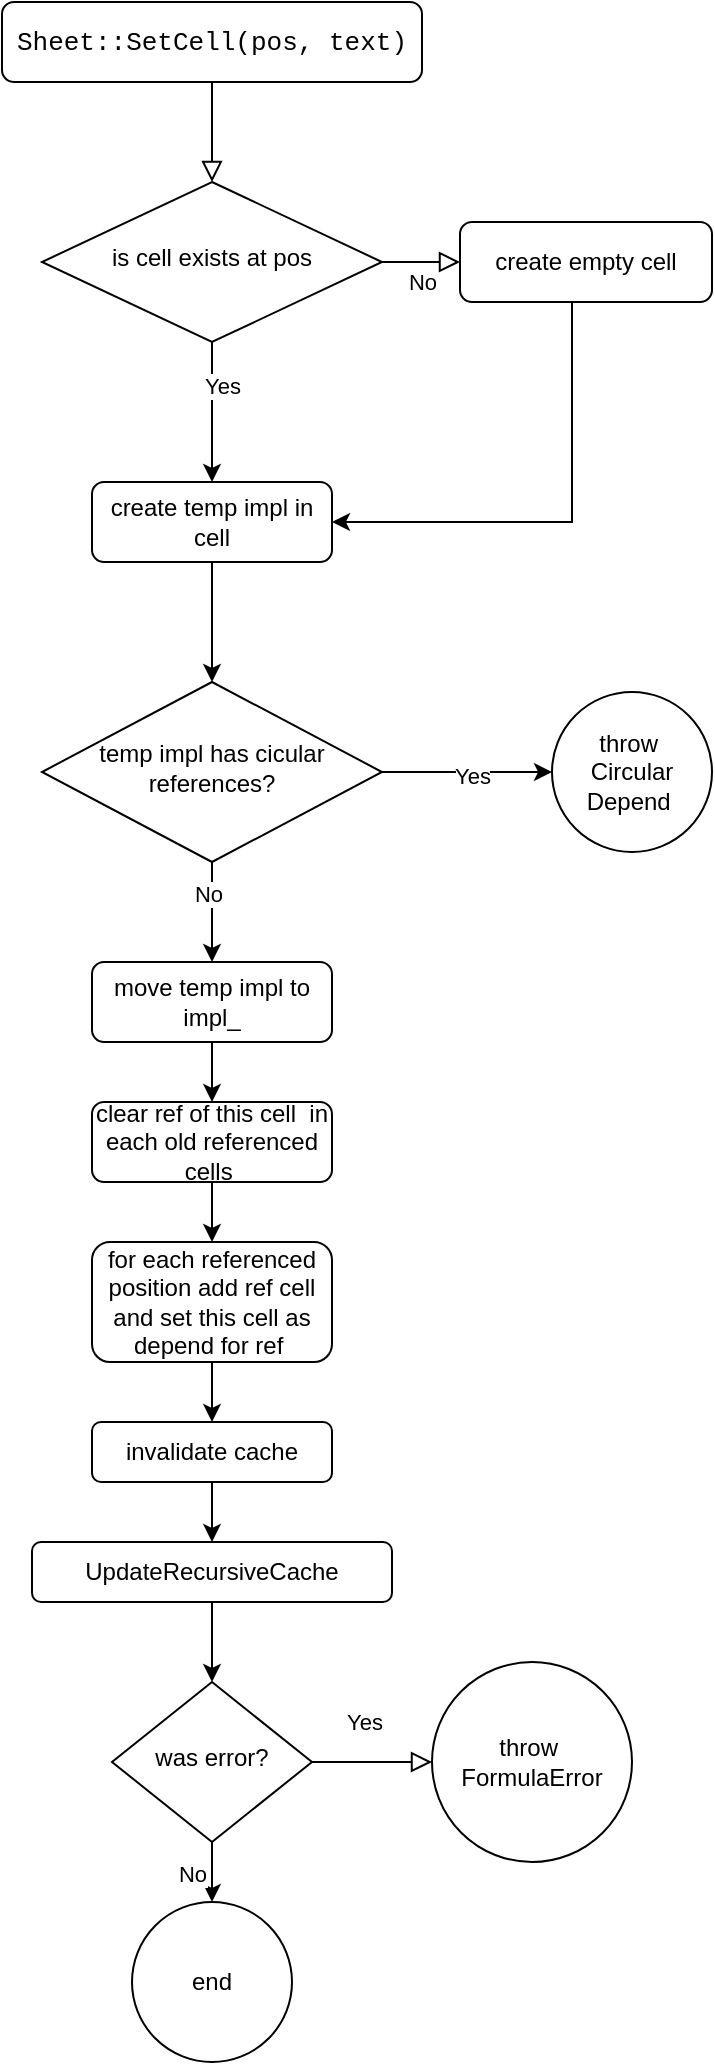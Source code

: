 <mxfile version="24.7.7">
  <diagram id="C5RBs43oDa-KdzZeNtuy" name="Page-1">
    <mxGraphModel dx="1434" dy="739" grid="1" gridSize="10" guides="1" tooltips="1" connect="1" arrows="1" fold="1" page="1" pageScale="1" pageWidth="827" pageHeight="1169" math="0" shadow="0">
      <root>
        <mxCell id="WIyWlLk6GJQsqaUBKTNV-0" />
        <mxCell id="WIyWlLk6GJQsqaUBKTNV-1" parent="WIyWlLk6GJQsqaUBKTNV-0" />
        <mxCell id="WIyWlLk6GJQsqaUBKTNV-2" value="" style="rounded=0;html=1;jettySize=auto;orthogonalLoop=1;fontSize=11;endArrow=block;endFill=0;endSize=8;strokeWidth=1;shadow=0;labelBackgroundColor=none;edgeStyle=orthogonalEdgeStyle;" parent="WIyWlLk6GJQsqaUBKTNV-1" source="WIyWlLk6GJQsqaUBKTNV-3" target="WIyWlLk6GJQsqaUBKTNV-6" edge="1">
          <mxGeometry relative="1" as="geometry" />
        </mxCell>
        <mxCell id="WIyWlLk6GJQsqaUBKTNV-3" value="&lt;div style=&quot;font-family: Consolas, &amp;quot;Courier New&amp;quot;, monospace; font-size: 13px; line-height: 18px; white-space: pre;&quot;&gt;&lt;span style=&quot;background-color: rgb(255, 255, 255);&quot;&gt;Sheet::SetCell(pos, text)&lt;/span&gt;&lt;/div&gt;" style="rounded=1;whiteSpace=wrap;html=1;fontSize=12;glass=0;strokeWidth=1;shadow=0;fillColor=#FFFFFF;" parent="WIyWlLk6GJQsqaUBKTNV-1" vertex="1">
          <mxGeometry x="115" y="80" width="210" height="40" as="geometry" />
        </mxCell>
        <mxCell id="WIyWlLk6GJQsqaUBKTNV-5" value="No" style="edgeStyle=orthogonalEdgeStyle;rounded=0;html=1;jettySize=auto;orthogonalLoop=1;fontSize=11;endArrow=block;endFill=0;endSize=8;strokeWidth=1;shadow=0;labelBackgroundColor=none;" parent="WIyWlLk6GJQsqaUBKTNV-1" source="WIyWlLk6GJQsqaUBKTNV-6" target="WIyWlLk6GJQsqaUBKTNV-7" edge="1">
          <mxGeometry y="10" relative="1" as="geometry">
            <mxPoint as="offset" />
          </mxGeometry>
        </mxCell>
        <mxCell id="zDA-3QFlL4MyqwI9kcaR-1" value="" style="edgeStyle=orthogonalEdgeStyle;rounded=0;orthogonalLoop=1;jettySize=auto;html=1;" parent="WIyWlLk6GJQsqaUBKTNV-1" source="WIyWlLk6GJQsqaUBKTNV-6" target="zDA-3QFlL4MyqwI9kcaR-0" edge="1">
          <mxGeometry relative="1" as="geometry" />
        </mxCell>
        <mxCell id="zDA-3QFlL4MyqwI9kcaR-2" value="Yes" style="edgeLabel;html=1;align=center;verticalAlign=middle;resizable=0;points=[];" parent="zDA-3QFlL4MyqwI9kcaR-1" vertex="1" connectable="0">
          <mxGeometry x="-0.371" y="5" relative="1" as="geometry">
            <mxPoint as="offset" />
          </mxGeometry>
        </mxCell>
        <mxCell id="WIyWlLk6GJQsqaUBKTNV-6" value="is cell exists at pos" style="rhombus;whiteSpace=wrap;html=1;shadow=0;fontFamily=Helvetica;fontSize=12;align=center;strokeWidth=1;spacing=6;spacingTop=-4;" parent="WIyWlLk6GJQsqaUBKTNV-1" vertex="1">
          <mxGeometry x="135" y="170" width="170" height="80" as="geometry" />
        </mxCell>
        <mxCell id="zDA-3QFlL4MyqwI9kcaR-3" style="edgeStyle=orthogonalEdgeStyle;rounded=0;orthogonalLoop=1;jettySize=auto;html=1;entryX=1;entryY=0.5;entryDx=0;entryDy=0;" parent="WIyWlLk6GJQsqaUBKTNV-1" source="WIyWlLk6GJQsqaUBKTNV-7" target="zDA-3QFlL4MyqwI9kcaR-0" edge="1">
          <mxGeometry relative="1" as="geometry">
            <Array as="points">
              <mxPoint x="400" y="340" />
            </Array>
          </mxGeometry>
        </mxCell>
        <mxCell id="WIyWlLk6GJQsqaUBKTNV-7" value="create empty&amp;nbsp;&lt;span style=&quot;background-color: initial;&quot;&gt;cell&lt;/span&gt;" style="rounded=1;whiteSpace=wrap;html=1;fontSize=12;glass=0;strokeWidth=1;shadow=0;" parent="WIyWlLk6GJQsqaUBKTNV-1" vertex="1">
          <mxGeometry x="344" y="190" width="126" height="40" as="geometry" />
        </mxCell>
        <mxCell id="zDA-3QFlL4MyqwI9kcaR-12" style="edgeStyle=orthogonalEdgeStyle;rounded=0;orthogonalLoop=1;jettySize=auto;html=1;entryX=0.5;entryY=0;entryDx=0;entryDy=0;" parent="WIyWlLk6GJQsqaUBKTNV-1" source="WIyWlLk6GJQsqaUBKTNV-11" target="zDA-3QFlL4MyqwI9kcaR-11" edge="1">
          <mxGeometry relative="1" as="geometry" />
        </mxCell>
        <mxCell id="WIyWlLk6GJQsqaUBKTNV-11" value="move temp impl to impl_" style="rounded=1;whiteSpace=wrap;html=1;fontSize=12;glass=0;strokeWidth=1;shadow=0;" parent="WIyWlLk6GJQsqaUBKTNV-1" vertex="1">
          <mxGeometry x="160" y="560" width="120" height="40" as="geometry" />
        </mxCell>
        <mxCell id="zDA-3QFlL4MyqwI9kcaR-5" style="edgeStyle=orthogonalEdgeStyle;rounded=0;orthogonalLoop=1;jettySize=auto;html=1;entryX=0.5;entryY=0;entryDx=0;entryDy=0;" parent="WIyWlLk6GJQsqaUBKTNV-1" source="zDA-3QFlL4MyqwI9kcaR-0" target="zDA-3QFlL4MyqwI9kcaR-4" edge="1">
          <mxGeometry relative="1" as="geometry" />
        </mxCell>
        <mxCell id="zDA-3QFlL4MyqwI9kcaR-0" value="create temp impl in cell" style="rounded=1;whiteSpace=wrap;html=1;fontSize=12;glass=0;strokeWidth=1;shadow=0;" parent="WIyWlLk6GJQsqaUBKTNV-1" vertex="1">
          <mxGeometry x="160" y="320" width="120" height="40" as="geometry" />
        </mxCell>
        <mxCell id="zDA-3QFlL4MyqwI9kcaR-6" style="edgeStyle=orthogonalEdgeStyle;rounded=0;orthogonalLoop=1;jettySize=auto;html=1;exitX=1;exitY=0.5;exitDx=0;exitDy=0;entryX=0;entryY=0.5;entryDx=0;entryDy=0;" parent="WIyWlLk6GJQsqaUBKTNV-1" source="zDA-3QFlL4MyqwI9kcaR-4" target="zDA-3QFlL4MyqwI9kcaR-7" edge="1">
          <mxGeometry relative="1" as="geometry">
            <mxPoint x="420" y="460" as="targetPoint" />
          </mxGeometry>
        </mxCell>
        <mxCell id="zDA-3QFlL4MyqwI9kcaR-8" value="Yes" style="edgeLabel;html=1;align=center;verticalAlign=middle;resizable=0;points=[];" parent="zDA-3QFlL4MyqwI9kcaR-6" vertex="1" connectable="0">
          <mxGeometry x="0.054" y="-1" relative="1" as="geometry">
            <mxPoint y="1" as="offset" />
          </mxGeometry>
        </mxCell>
        <mxCell id="zDA-3QFlL4MyqwI9kcaR-9" style="edgeStyle=orthogonalEdgeStyle;rounded=0;orthogonalLoop=1;jettySize=auto;html=1;entryX=0.5;entryY=0;entryDx=0;entryDy=0;" parent="WIyWlLk6GJQsqaUBKTNV-1" source="zDA-3QFlL4MyqwI9kcaR-4" target="WIyWlLk6GJQsqaUBKTNV-11" edge="1">
          <mxGeometry relative="1" as="geometry" />
        </mxCell>
        <mxCell id="zDA-3QFlL4MyqwI9kcaR-10" value="No" style="edgeLabel;html=1;align=center;verticalAlign=middle;resizable=0;points=[];" parent="zDA-3QFlL4MyqwI9kcaR-9" vertex="1" connectable="0">
          <mxGeometry x="-0.36" y="-2" relative="1" as="geometry">
            <mxPoint as="offset" />
          </mxGeometry>
        </mxCell>
        <mxCell id="zDA-3QFlL4MyqwI9kcaR-4" value="temp impl has cicular references?" style="rhombus;whiteSpace=wrap;html=1;shadow=0;fontFamily=Helvetica;fontSize=12;align=center;strokeWidth=1;spacing=6;spacingTop=-4;" parent="WIyWlLk6GJQsqaUBKTNV-1" vertex="1">
          <mxGeometry x="135" y="420" width="170" height="90" as="geometry" />
        </mxCell>
        <mxCell id="zDA-3QFlL4MyqwI9kcaR-7" value="throw&amp;nbsp;&lt;div&gt;Circular&lt;/div&gt;&lt;div&gt;Depend&amp;nbsp;&lt;/div&gt;" style="ellipse;whiteSpace=wrap;html=1;aspect=fixed;" parent="WIyWlLk6GJQsqaUBKTNV-1" vertex="1">
          <mxGeometry x="390" y="425" width="80" height="80" as="geometry" />
        </mxCell>
        <mxCell id="zDA-3QFlL4MyqwI9kcaR-14" style="edgeStyle=orthogonalEdgeStyle;rounded=0;orthogonalLoop=1;jettySize=auto;html=1;entryX=0.5;entryY=0;entryDx=0;entryDy=0;" parent="WIyWlLk6GJQsqaUBKTNV-1" source="zDA-3QFlL4MyqwI9kcaR-11" target="zDA-3QFlL4MyqwI9kcaR-13" edge="1">
          <mxGeometry relative="1" as="geometry" />
        </mxCell>
        <mxCell id="zDA-3QFlL4MyqwI9kcaR-11" value="clear ref of this cell&amp;nbsp; in each old referenced cells&amp;nbsp;" style="rounded=1;whiteSpace=wrap;html=1;fontSize=12;glass=0;strokeWidth=1;shadow=0;" parent="WIyWlLk6GJQsqaUBKTNV-1" vertex="1">
          <mxGeometry x="160" y="630" width="120" height="40" as="geometry" />
        </mxCell>
        <mxCell id="zDA-3QFlL4MyqwI9kcaR-17" style="edgeStyle=orthogonalEdgeStyle;rounded=0;orthogonalLoop=1;jettySize=auto;html=1;entryX=0.5;entryY=0;entryDx=0;entryDy=0;" parent="WIyWlLk6GJQsqaUBKTNV-1" source="zDA-3QFlL4MyqwI9kcaR-13" target="zDA-3QFlL4MyqwI9kcaR-18" edge="1">
          <mxGeometry relative="1" as="geometry" />
        </mxCell>
        <mxCell id="zDA-3QFlL4MyqwI9kcaR-13" value="for each referenced position add ref cell and set this cell as depend for ref&amp;nbsp;" style="rounded=1;whiteSpace=wrap;html=1;fontSize=12;glass=0;strokeWidth=1;shadow=0;" parent="WIyWlLk6GJQsqaUBKTNV-1" vertex="1">
          <mxGeometry x="160" y="700" width="120" height="60" as="geometry" />
        </mxCell>
        <mxCell id="zDA-3QFlL4MyqwI9kcaR-16" value="end" style="ellipse;whiteSpace=wrap;html=1;aspect=fixed;" parent="WIyWlLk6GJQsqaUBKTNV-1" vertex="1">
          <mxGeometry x="180" y="1030" width="80" height="80" as="geometry" />
        </mxCell>
        <mxCell id="kof8v2aJiIqHBTXLzNde-2" style="edgeStyle=orthogonalEdgeStyle;rounded=0;orthogonalLoop=1;jettySize=auto;html=1;entryX=0.5;entryY=0;entryDx=0;entryDy=0;" edge="1" parent="WIyWlLk6GJQsqaUBKTNV-1" source="zDA-3QFlL4MyqwI9kcaR-18" target="kof8v2aJiIqHBTXLzNde-1">
          <mxGeometry relative="1" as="geometry" />
        </mxCell>
        <mxCell id="zDA-3QFlL4MyqwI9kcaR-18" value="invalidate cache" style="rounded=1;whiteSpace=wrap;html=1;fontSize=12;glass=0;strokeWidth=1;shadow=0;" parent="WIyWlLk6GJQsqaUBKTNV-1" vertex="1">
          <mxGeometry x="160" y="790" width="120" height="30" as="geometry" />
        </mxCell>
        <mxCell id="kof8v2aJiIqHBTXLzNde-3" style="edgeStyle=orthogonalEdgeStyle;rounded=0;orthogonalLoop=1;jettySize=auto;html=1;entryX=0.5;entryY=0;entryDx=0;entryDy=0;exitX=0.5;exitY=1;exitDx=0;exitDy=0;" edge="1" parent="WIyWlLk6GJQsqaUBKTNV-1" source="kof8v2aJiIqHBTXLzNde-1" target="kof8v2aJiIqHBTXLzNde-4">
          <mxGeometry relative="1" as="geometry">
            <mxPoint x="499" y="960" as="sourcePoint" />
            <mxPoint x="499" y="1070" as="targetPoint" />
          </mxGeometry>
        </mxCell>
        <mxCell id="kof8v2aJiIqHBTXLzNde-1" value="UpdateRecursiveCache" style="rounded=1;whiteSpace=wrap;html=1;fontSize=12;glass=0;strokeWidth=1;shadow=0;" vertex="1" parent="WIyWlLk6GJQsqaUBKTNV-1">
          <mxGeometry x="130" y="850" width="180" height="30" as="geometry" />
        </mxCell>
        <mxCell id="kof8v2aJiIqHBTXLzNde-7" style="edgeStyle=orthogonalEdgeStyle;rounded=0;orthogonalLoop=1;jettySize=auto;html=1;entryX=0.5;entryY=0;entryDx=0;entryDy=0;" edge="1" parent="WIyWlLk6GJQsqaUBKTNV-1" source="kof8v2aJiIqHBTXLzNde-4" target="zDA-3QFlL4MyqwI9kcaR-16">
          <mxGeometry relative="1" as="geometry" />
        </mxCell>
        <mxCell id="kof8v2aJiIqHBTXLzNde-8" value="No" style="edgeLabel;html=1;align=center;verticalAlign=middle;resizable=0;points=[];" vertex="1" connectable="0" parent="kof8v2aJiIqHBTXLzNde-7">
          <mxGeometry x="0.44" y="-1" relative="1" as="geometry">
            <mxPoint x="-9" as="offset" />
          </mxGeometry>
        </mxCell>
        <mxCell id="kof8v2aJiIqHBTXLzNde-4" value="was error?" style="rhombus;whiteSpace=wrap;html=1;shadow=0;fontFamily=Helvetica;fontSize=12;align=center;strokeWidth=1;spacing=6;spacingTop=-4;" vertex="1" parent="WIyWlLk6GJQsqaUBKTNV-1">
          <mxGeometry x="170" y="920" width="100" height="80" as="geometry" />
        </mxCell>
        <mxCell id="kof8v2aJiIqHBTXLzNde-5" value="throw&amp;nbsp;&lt;div&gt;FormulaError&lt;/div&gt;" style="ellipse;whiteSpace=wrap;html=1;aspect=fixed;" vertex="1" parent="WIyWlLk6GJQsqaUBKTNV-1">
          <mxGeometry x="330" y="910" width="100" height="100" as="geometry" />
        </mxCell>
        <mxCell id="kof8v2aJiIqHBTXLzNde-6" value="Yes" style="edgeStyle=orthogonalEdgeStyle;rounded=0;html=1;jettySize=auto;orthogonalLoop=1;fontSize=11;endArrow=block;endFill=0;endSize=8;strokeWidth=1;shadow=0;labelBackgroundColor=none;entryX=0;entryY=0.5;entryDx=0;entryDy=0;exitX=1;exitY=0.5;exitDx=0;exitDy=0;" edge="1" parent="WIyWlLk6GJQsqaUBKTNV-1" source="kof8v2aJiIqHBTXLzNde-4" target="kof8v2aJiIqHBTXLzNde-5">
          <mxGeometry x="-0.143" y="20" relative="1" as="geometry">
            <mxPoint as="offset" />
            <mxPoint x="510" y="620" as="sourcePoint" />
            <mxPoint x="580" y="620" as="targetPoint" />
          </mxGeometry>
        </mxCell>
      </root>
    </mxGraphModel>
  </diagram>
</mxfile>
